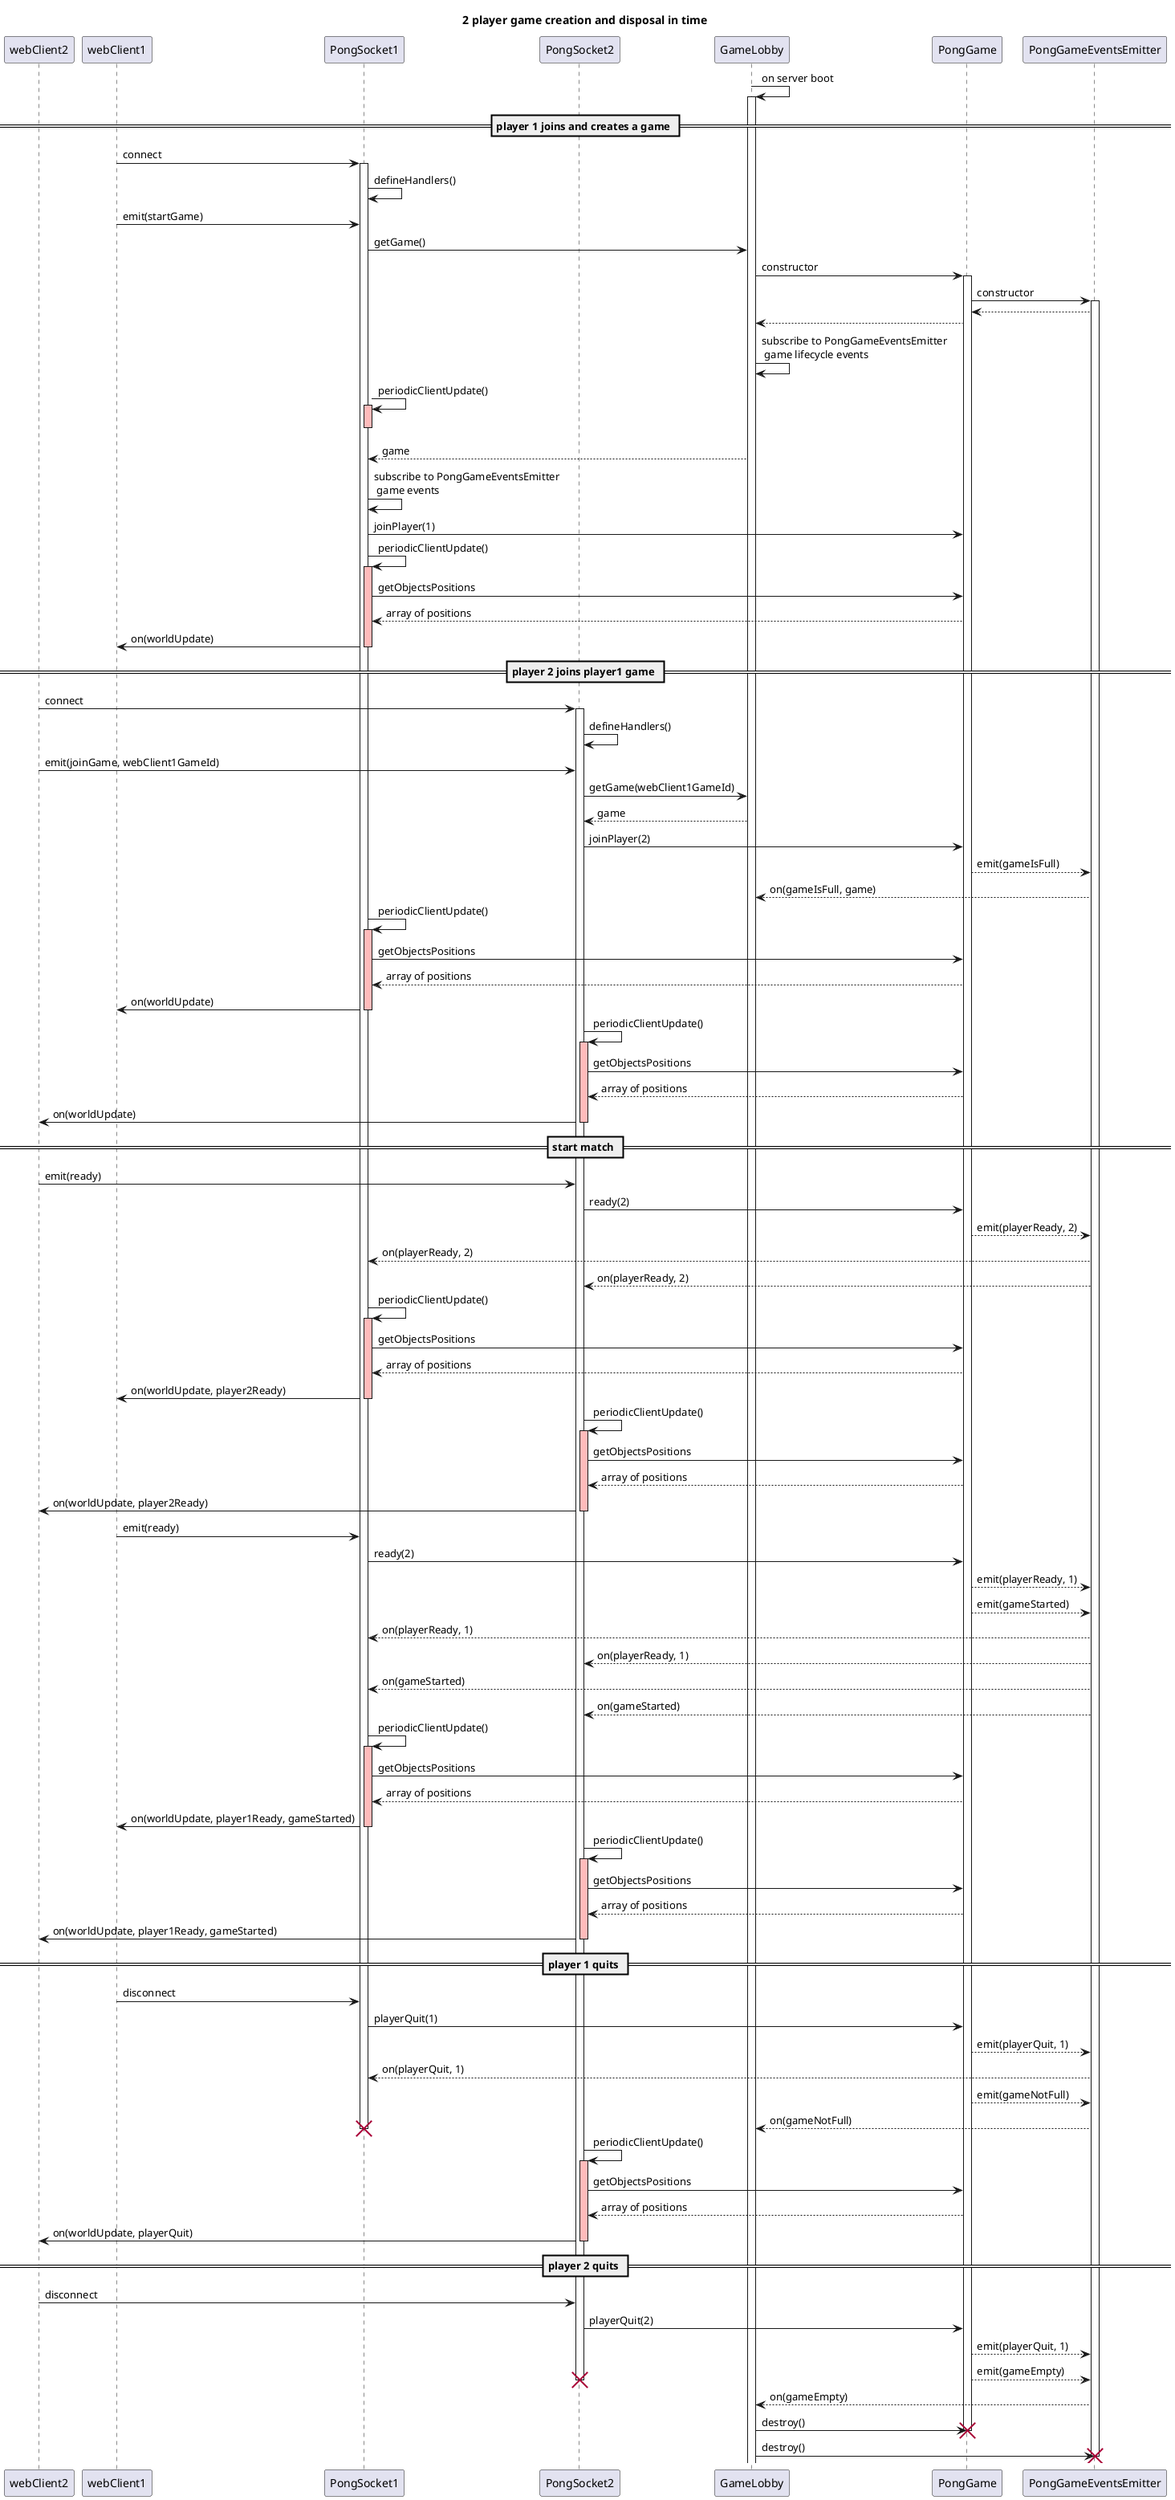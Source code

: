 @startuml
title 2 player game creation and disposal in time 

participant webClient2
participant webClient1
participant PongSocket1
participant PongSocket2
participant GameLobby
participant PongGame
participant PongGameEventsEmitter

GameLobby -> GameLobby: on server boot
activate GameLobby


== player 1 joins and creates a game ==

webClient1 -> PongSocket1: connect
activate PongSocket1

PongSocket1 -> PongSocket1: defineHandlers()
webClient1 -> PongSocket1: emit(startGame)
PongSocket1 -> GameLobby: getGame()
GameLobby -> PongGame: constructor
activate PongGame
PongGame -> PongGameEventsEmitter: constructor
activate PongGameEventsEmitter
PongGame <-- PongGameEventsEmitter
GameLobby <-- PongGame
GameLobby -> GameLobby: subscribe to PongGameEventsEmitter \n game lifecycle events

' game state update
PongSocket1 -> PongSocket1: periodicClientUpdate()
activate PongSocket1 #FFBBBB
deactivate PongSocket1

GameLobby --> PongSocket1: game
PongSocket1 -> PongSocket1: subscribe to PongGameEventsEmitter \n game events
PongSocket1 -> PongGame: joinPlayer(1)

' game state update
PongSocket1 -> PongSocket1: periodicClientUpdate()
activate PongSocket1 #FFBBBB
PongSocket1 -> PongGame: getObjectsPositions
PongSocket1 <-- PongGame: array of positions
PongSocket1 -> webClient1: on(worldUpdate)
deactivate PongSocket1

== player 2 joins player1 game ==
webClient2 -> PongSocket2: connect
activate PongSocket2
PongSocket2 -> PongSocket2: defineHandlers()
webClient2 -> PongSocket2: emit(joinGame, webClient1GameId)
PongSocket2 -> GameLobby: getGame(webClient1GameId)
GameLobby --> PongSocket2: game
PongSocket2 -> PongGame: joinPlayer(2)
PongGame --> PongGameEventsEmitter: emit(gameIsFull)
PongGameEventsEmitter --> GameLobby: on(gameIsFull, game)

' game state update
PongSocket1 -> PongSocket1: periodicClientUpdate()
activate PongSocket1 #FFBBBB
PongSocket1 -> PongGame: getObjectsPositions
PongSocket1 <-- PongGame: array of positions
PongSocket1 -> webClient1: on(worldUpdate)
deactivate PongSocket1

PongSocket2 -> PongSocket2: periodicClientUpdate()
activate PongSocket2 #FFBBBB
PongSocket2 -> PongGame: getObjectsPositions
PongSocket2 <-- PongGame: array of positions
PongSocket2 -> webClient2: on(worldUpdate)
deactivate PongSocket2

== start match ==
webClient2 -> PongSocket2: emit(ready)
PongSocket2 -> PongGame: ready(2)
PongGame --> PongGameEventsEmitter: emit(playerReady, 2)
PongGameEventsEmitter --> PongSocket1: on(playerReady, 2)
PongGameEventsEmitter --> PongSocket2: on(playerReady, 2)

' game state update
PongSocket1 -> PongSocket1: periodicClientUpdate()
activate PongSocket1 #FFBBBB
PongSocket1 -> PongGame: getObjectsPositions
PongSocket1 <-- PongGame: array of positions
PongSocket1 -> webClient1: on(worldUpdate, player2Ready)
deactivate PongSocket1

PongSocket2 -> PongSocket2: periodicClientUpdate()
activate PongSocket2 #FFBBBB
PongSocket2 -> PongGame: getObjectsPositions
PongSocket2 <-- PongGame: array of positions
PongSocket2 -> webClient2: on(worldUpdate, player2Ready)
deactivate PongSocket2

webClient1 -> PongSocket1: emit(ready)
PongSocket1 -> PongGame: ready(2)
PongGame --> PongGameEventsEmitter: emit(playerReady, 1)
PongGame --> PongGameEventsEmitter: emit(gameStarted)
PongGameEventsEmitter --> PongSocket1: on(playerReady, 1)
PongGameEventsEmitter --> PongSocket2: on(playerReady, 1)
PongGameEventsEmitter --> PongSocket1: on(gameStarted)
PongGameEventsEmitter --> PongSocket2: on(gameStarted)

' game state update
PongSocket1 -> PongSocket1: periodicClientUpdate()
activate PongSocket1 #FFBBBB
PongSocket1 -> PongGame: getObjectsPositions
PongSocket1 <-- PongGame: array of positions
PongSocket1 -> webClient1: on(worldUpdate, player1Ready, gameStarted)
deactivate PongSocket1

PongSocket2 -> PongSocket2: periodicClientUpdate()
activate PongSocket2 #FFBBBB
PongSocket2 -> PongGame: getObjectsPositions
PongSocket2 <-- PongGame: array of positions
PongSocket2 -> webClient2: on(worldUpdate, player1Ready, gameStarted)
deactivate PongSocket2


== player 1 quits ==
webClient1 -> PongSocket1: disconnect
PongSocket1 -> PongGame: playerQuit(1)
PongGame --> PongGameEventsEmitter: emit(playerQuit, 1)
PongGameEventsEmitter --> PongSocket1: on(playerQuit, 1)
PongGame --> PongGameEventsEmitter: emit(gameNotFull)
PongGameEventsEmitter --> GameLobby: on(gameNotFull)
destroy PongSocket1

' game state update
PongSocket2 -> PongSocket2: periodicClientUpdate()
activate PongSocket2 #FFBBBB
PongSocket2 -> PongGame: getObjectsPositions
PongSocket2 <-- PongGame: array of positions
PongSocket2 -> webClient2: on(worldUpdate, playerQuit)
deactivate PongSocket2

== player 2 quits ==
webClient2 -> PongSocket2: disconnect
PongSocket2 -> PongGame: playerQuit(2)
PongGame --> PongGameEventsEmitter: emit(playerQuit, 1)
PongGame --> PongGameEventsEmitter: emit(gameEmpty)
destroy PongSocket2

PongGameEventsEmitter --> GameLobby: on(gameEmpty)
GameLobby -> PongGame: destroy()
destroy PongGame
GameLobby -> PongGameEventsEmitter: destroy()
destroy PongGameEventsEmitter

@enduml